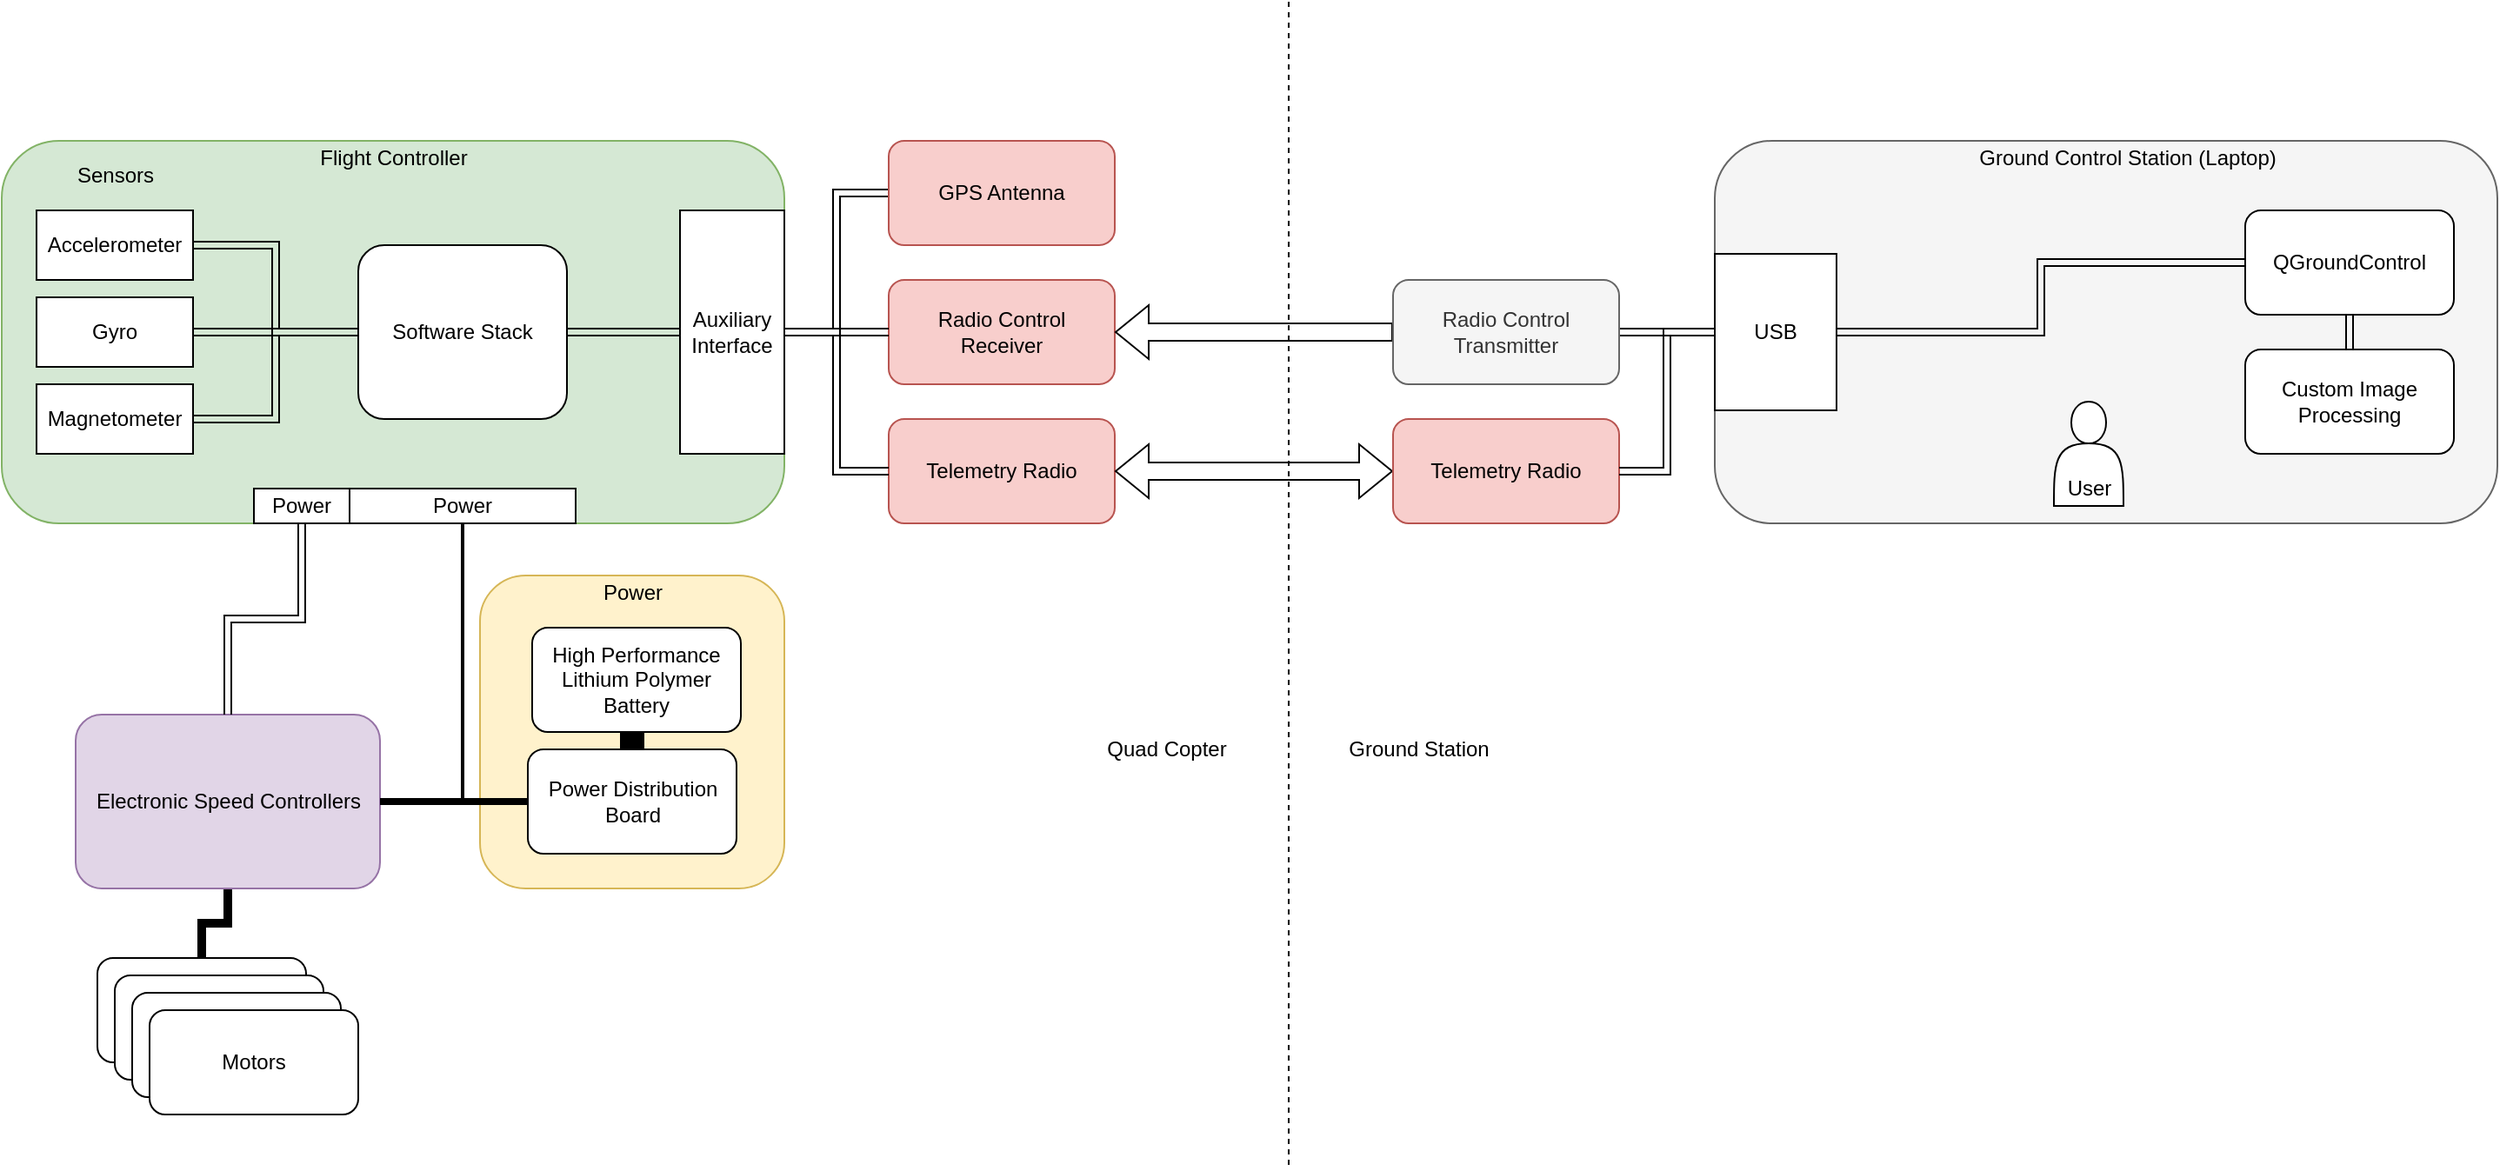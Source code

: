 <mxfile version="13.8.0" type="github">
  <diagram id="L57OoSPGVFHZ4M9xEeLx" name="Page-1">
    <mxGraphModel dx="1833" dy="1598" grid="1" gridSize="10" guides="1" tooltips="1" connect="1" arrows="1" fold="1" page="1" pageScale="1" pageWidth="850" pageHeight="1100" math="0" shadow="0">
      <root>
        <mxCell id="0" />
        <mxCell id="1" parent="0" />
        <mxCell id="2hWn7nPDc2WVTGScbuD9-1" value="" style="endArrow=none;dashed=1;html=1;" parent="1" edge="1">
          <mxGeometry width="50" height="50" relative="1" as="geometry">
            <mxPoint x="850" y="120" as="sourcePoint" />
            <mxPoint x="850" y="790" as="targetPoint" />
          </mxGeometry>
        </mxCell>
        <mxCell id="2hWn7nPDc2WVTGScbuD9-3" value="" style="rounded=1;whiteSpace=wrap;html=1;fillColor=#d5e8d4;strokeColor=#82b366;" parent="1" vertex="1">
          <mxGeometry x="110" y="200" width="450" height="220" as="geometry" />
        </mxCell>
        <mxCell id="2hWn7nPDc2WVTGScbuD9-8" value="Flight Controller" style="text;html=1;resizable=0;autosize=1;align=center;verticalAlign=middle;points=[];fillColor=none;strokeColor=none;rounded=0;" parent="1" vertex="1">
          <mxGeometry x="285" y="200" width="100" height="20" as="geometry" />
        </mxCell>
        <mxCell id="2hWn7nPDc2WVTGScbuD9-61" style="edgeStyle=orthogonalEdgeStyle;rounded=0;orthogonalLoop=1;jettySize=auto;html=1;exitX=1;exitY=0.5;exitDx=0;exitDy=0;entryX=0;entryY=0.5;entryDx=0;entryDy=0;endArrow=none;endFill=0;strokeWidth=1;shape=link;" parent="1" source="2hWn7nPDc2WVTGScbuD9-10" target="2hWn7nPDc2WVTGScbuD9-60" edge="1">
          <mxGeometry relative="1" as="geometry" />
        </mxCell>
        <mxCell id="2hWn7nPDc2WVTGScbuD9-10" value="Accelerometer" style="rounded=0;whiteSpace=wrap;html=1;" parent="1" vertex="1">
          <mxGeometry x="130" y="240" width="90" height="40" as="geometry" />
        </mxCell>
        <mxCell id="2hWn7nPDc2WVTGScbuD9-62" style="edgeStyle=orthogonalEdgeStyle;shape=link;rounded=0;orthogonalLoop=1;jettySize=auto;html=1;exitX=1;exitY=0.5;exitDx=0;exitDy=0;entryX=0;entryY=0.5;entryDx=0;entryDy=0;endArrow=none;endFill=0;strokeWidth=1;" parent="1" source="2hWn7nPDc2WVTGScbuD9-11" target="2hWn7nPDc2WVTGScbuD9-60" edge="1">
          <mxGeometry relative="1" as="geometry" />
        </mxCell>
        <mxCell id="2hWn7nPDc2WVTGScbuD9-11" value="Gyro" style="rounded=0;whiteSpace=wrap;html=1;" parent="1" vertex="1">
          <mxGeometry x="130" y="290" width="90" height="40" as="geometry" />
        </mxCell>
        <mxCell id="2hWn7nPDc2WVTGScbuD9-63" style="edgeStyle=orthogonalEdgeStyle;shape=link;rounded=0;orthogonalLoop=1;jettySize=auto;html=1;exitX=1;exitY=0.5;exitDx=0;exitDy=0;entryX=0;entryY=0.5;entryDx=0;entryDy=0;endArrow=none;endFill=0;strokeWidth=1;" parent="1" source="2hWn7nPDc2WVTGScbuD9-12" target="2hWn7nPDc2WVTGScbuD9-60" edge="1">
          <mxGeometry relative="1" as="geometry" />
        </mxCell>
        <mxCell id="2hWn7nPDc2WVTGScbuD9-12" value="Magnetometer" style="rounded=0;whiteSpace=wrap;html=1;" parent="1" vertex="1">
          <mxGeometry x="130" y="340" width="90" height="40" as="geometry" />
        </mxCell>
        <mxCell id="2hWn7nPDc2WVTGScbuD9-13" value="Ground&amp;nbsp;Station" style="text;html=1;strokeColor=none;fillColor=none;align=center;verticalAlign=middle;whiteSpace=wrap;rounded=0;" parent="1" vertex="1">
          <mxGeometry x="870" y="540" width="110" height="20" as="geometry" />
        </mxCell>
        <mxCell id="2hWn7nPDc2WVTGScbuD9-14" value="Quad Copter" style="text;html=1;strokeColor=none;fillColor=none;align=center;verticalAlign=middle;whiteSpace=wrap;rounded=0;" parent="1" vertex="1">
          <mxGeometry x="740" y="540" width="80" height="20" as="geometry" />
        </mxCell>
        <mxCell id="2hWn7nPDc2WVTGScbuD9-43" style="edgeStyle=orthogonalEdgeStyle;shape=link;rounded=0;orthogonalLoop=1;jettySize=auto;html=1;exitX=0;exitY=0.5;exitDx=0;exitDy=0;entryX=1;entryY=0.5;entryDx=0;entryDy=0;endArrow=none;endFill=0;" parent="1" source="2hWn7nPDc2WVTGScbuD9-16" target="2hWn7nPDc2WVTGScbuD9-41" edge="1">
          <mxGeometry relative="1" as="geometry" />
        </mxCell>
        <mxCell id="2hWn7nPDc2WVTGScbuD9-16" value="GPS Antenna" style="rounded=1;whiteSpace=wrap;html=1;fillColor=#f8cecc;strokeColor=#b85450;" parent="1" vertex="1">
          <mxGeometry x="620" y="200" width="130" height="60" as="geometry" />
        </mxCell>
        <mxCell id="2hWn7nPDc2WVTGScbuD9-19" value="Telemetry Radio" style="rounded=1;whiteSpace=wrap;html=1;fillColor=#f8cecc;strokeColor=#b85450;" parent="1" vertex="1">
          <mxGeometry x="620" y="360" width="130" height="60" as="geometry" />
        </mxCell>
        <mxCell id="2hWn7nPDc2WVTGScbuD9-23" value="Sensors" style="text;html=1;resizable=0;autosize=1;align=center;verticalAlign=middle;points=[];fillColor=none;strokeColor=none;rounded=0;" parent="1" vertex="1">
          <mxGeometry x="145" y="210" width="60" height="20" as="geometry" />
        </mxCell>
        <mxCell id="2hWn7nPDc2WVTGScbuD9-28" value="" style="rounded=1;whiteSpace=wrap;html=1;fillColor=#f5f5f5;strokeColor=#666666;fontColor=#333333;direction=east;" parent="1" vertex="1">
          <mxGeometry x="1095" y="200" width="450" height="220" as="geometry" />
        </mxCell>
        <mxCell id="2hWn7nPDc2WVTGScbuD9-29" value="Ground Control Station (Laptop)" style="text;html=1;strokeColor=none;fillColor=none;align=center;verticalAlign=middle;whiteSpace=wrap;rounded=0;direction=east;" parent="1" vertex="1">
          <mxGeometry x="1235" y="200" width="195" height="20" as="geometry" />
        </mxCell>
        <mxCell id="2hWn7nPDc2WVTGScbuD9-33" style="edgeStyle=orthogonalEdgeStyle;shape=link;rounded=0;orthogonalLoop=1;jettySize=auto;html=1;exitX=0.5;exitY=1;exitDx=0;exitDy=0;entryX=0.5;entryY=0;entryDx=0;entryDy=0;endArrow=none;endFill=0;" parent="1" source="2hWn7nPDc2WVTGScbuD9-30" target="2hWn7nPDc2WVTGScbuD9-32" edge="1">
          <mxGeometry relative="1" as="geometry" />
        </mxCell>
        <mxCell id="mVWEg_uPM2EeYKb2raaq-5" style="edgeStyle=orthogonalEdgeStyle;rounded=0;orthogonalLoop=1;jettySize=auto;html=1;exitX=0;exitY=0.5;exitDx=0;exitDy=0;entryX=1;entryY=0.5;entryDx=0;entryDy=0;shape=link;" edge="1" parent="1" source="2hWn7nPDc2WVTGScbuD9-30" target="2hWn7nPDc2WVTGScbuD9-35">
          <mxGeometry relative="1" as="geometry" />
        </mxCell>
        <mxCell id="2hWn7nPDc2WVTGScbuD9-30" value="QGroundControl" style="rounded=1;whiteSpace=wrap;html=1;direction=east;" parent="1" vertex="1">
          <mxGeometry x="1400" y="240" width="120" height="60" as="geometry" />
        </mxCell>
        <mxCell id="mVWEg_uPM2EeYKb2raaq-10" style="edgeStyle=orthogonalEdgeStyle;shape=flexArrow;rounded=0;orthogonalLoop=1;jettySize=auto;html=1;exitX=0;exitY=0.5;exitDx=0;exitDy=0;entryX=1;entryY=0.5;entryDx=0;entryDy=0;startArrow=block;startFill=0;" edge="1" parent="1" source="2hWn7nPDc2WVTGScbuD9-31" target="2hWn7nPDc2WVTGScbuD9-19">
          <mxGeometry relative="1" as="geometry" />
        </mxCell>
        <mxCell id="2hWn7nPDc2WVTGScbuD9-31" value="Telemetry Radio" style="rounded=1;whiteSpace=wrap;html=1;fillColor=#f8cecc;strokeColor=#b85450;direction=east;" parent="1" vertex="1">
          <mxGeometry x="910" y="360" width="130" height="60" as="geometry" />
        </mxCell>
        <mxCell id="2hWn7nPDc2WVTGScbuD9-32" value="Custom Image Processing" style="rounded=1;whiteSpace=wrap;html=1;direction=east;" parent="1" vertex="1">
          <mxGeometry x="1400" y="320" width="120" height="60" as="geometry" />
        </mxCell>
        <mxCell id="2hWn7nPDc2WVTGScbuD9-34" value="Radio Control&lt;br&gt;Receiver" style="rounded=1;whiteSpace=wrap;html=1;fillColor=#f8cecc;strokeColor=#b85450;" parent="1" vertex="1">
          <mxGeometry x="620" y="280" width="130" height="60" as="geometry" />
        </mxCell>
        <mxCell id="mVWEg_uPM2EeYKb2raaq-6" style="edgeStyle=orthogonalEdgeStyle;shape=link;rounded=0;orthogonalLoop=1;jettySize=auto;html=1;exitX=0;exitY=0.5;exitDx=0;exitDy=0;entryX=1;entryY=0.5;entryDx=0;entryDy=0;" edge="1" parent="1" source="2hWn7nPDc2WVTGScbuD9-35" target="2hWn7nPDc2WVTGScbuD9-39">
          <mxGeometry relative="1" as="geometry" />
        </mxCell>
        <mxCell id="mVWEg_uPM2EeYKb2raaq-7" style="edgeStyle=orthogonalEdgeStyle;shape=link;rounded=0;orthogonalLoop=1;jettySize=auto;html=1;exitX=0;exitY=0.5;exitDx=0;exitDy=0;entryX=1;entryY=0.5;entryDx=0;entryDy=0;" edge="1" parent="1" source="2hWn7nPDc2WVTGScbuD9-35" target="2hWn7nPDc2WVTGScbuD9-31">
          <mxGeometry relative="1" as="geometry" />
        </mxCell>
        <mxCell id="2hWn7nPDc2WVTGScbuD9-35" value="USB" style="rounded=0;whiteSpace=wrap;html=1;direction=east;" parent="1" vertex="1">
          <mxGeometry x="1095" y="265" width="70" height="90" as="geometry" />
        </mxCell>
        <mxCell id="mVWEg_uPM2EeYKb2raaq-9" style="edgeStyle=orthogonalEdgeStyle;shape=flexArrow;rounded=0;orthogonalLoop=1;jettySize=auto;html=1;exitX=0;exitY=0.5;exitDx=0;exitDy=0;entryX=1;entryY=0.5;entryDx=0;entryDy=0;startArrow=none;startFill=0;" edge="1" parent="1" source="2hWn7nPDc2WVTGScbuD9-39" target="2hWn7nPDc2WVTGScbuD9-34">
          <mxGeometry relative="1" as="geometry" />
        </mxCell>
        <mxCell id="2hWn7nPDc2WVTGScbuD9-39" value="Radio Control Transmitter" style="rounded=1;whiteSpace=wrap;html=1;fillColor=#f5f5f5;strokeColor=#666666;fontColor=#333333;direction=east;" parent="1" vertex="1">
          <mxGeometry x="910" y="280" width="130" height="60" as="geometry" />
        </mxCell>
        <mxCell id="2hWn7nPDc2WVTGScbuD9-42" style="edgeStyle=orthogonalEdgeStyle;shape=link;rounded=0;orthogonalLoop=1;jettySize=auto;html=1;exitX=1;exitY=0.5;exitDx=0;exitDy=0;entryX=0;entryY=0.5;entryDx=0;entryDy=0;endArrow=none;endFill=0;" parent="1" source="2hWn7nPDc2WVTGScbuD9-41" target="2hWn7nPDc2WVTGScbuD9-34" edge="1">
          <mxGeometry relative="1" as="geometry" />
        </mxCell>
        <mxCell id="2hWn7nPDc2WVTGScbuD9-44" style="edgeStyle=orthogonalEdgeStyle;shape=link;rounded=0;orthogonalLoop=1;jettySize=auto;html=1;exitX=1;exitY=0.5;exitDx=0;exitDy=0;entryX=0;entryY=0.5;entryDx=0;entryDy=0;endArrow=none;endFill=0;" parent="1" source="2hWn7nPDc2WVTGScbuD9-41" target="2hWn7nPDc2WVTGScbuD9-19" edge="1">
          <mxGeometry relative="1" as="geometry" />
        </mxCell>
        <mxCell id="2hWn7nPDc2WVTGScbuD9-41" value="Auxiliary Interface" style="rounded=0;whiteSpace=wrap;html=1;" parent="1" vertex="1">
          <mxGeometry x="500" y="240" width="60" height="140" as="geometry" />
        </mxCell>
        <mxCell id="2hWn7nPDc2WVTGScbuD9-45" value="" style="rounded=1;whiteSpace=wrap;html=1;fillColor=#fff2cc;strokeColor=#d6b656;" parent="1" vertex="1">
          <mxGeometry x="385" y="450" width="175" height="180" as="geometry" />
        </mxCell>
        <mxCell id="2hWn7nPDc2WVTGScbuD9-77" style="edgeStyle=orthogonalEdgeStyle;rounded=0;orthogonalLoop=1;jettySize=auto;html=1;exitX=0.5;exitY=1;exitDx=0;exitDy=0;startArrow=none;startFill=0;endArrow=none;endFill=0;strokeWidth=5;" parent="1" source="2hWn7nPDc2WVTGScbuD9-48" target="2hWn7nPDc2WVTGScbuD9-67" edge="1">
          <mxGeometry relative="1" as="geometry" />
        </mxCell>
        <mxCell id="2hWn7nPDc2WVTGScbuD9-48" value="Electronic Speed Controllers" style="rounded=1;whiteSpace=wrap;html=1;fillColor=#e1d5e7;strokeColor=#9673a6;" parent="1" vertex="1">
          <mxGeometry x="152.5" y="530" width="175" height="100" as="geometry" />
        </mxCell>
        <mxCell id="2hWn7nPDc2WVTGScbuD9-71" style="edgeStyle=orthogonalEdgeStyle;rounded=0;orthogonalLoop=1;jettySize=auto;html=1;exitX=0;exitY=0.5;exitDx=0;exitDy=0;startArrow=none;startFill=0;endArrow=none;endFill=0;endSize=2;strokeWidth=2;" parent="1" source="2hWn7nPDc2WVTGScbuD9-54" target="2hWn7nPDc2WVTGScbuD9-65" edge="1">
          <mxGeometry relative="1" as="geometry" />
        </mxCell>
        <mxCell id="2hWn7nPDc2WVTGScbuD9-74" style="edgeStyle=orthogonalEdgeStyle;rounded=0;orthogonalLoop=1;jettySize=auto;html=1;exitX=0;exitY=0.5;exitDx=0;exitDy=0;entryX=1;entryY=0.5;entryDx=0;entryDy=0;startArrow=none;startFill=0;endArrow=none;endFill=0;endSize=2;strokeWidth=4;" parent="1" source="2hWn7nPDc2WVTGScbuD9-54" target="2hWn7nPDc2WVTGScbuD9-48" edge="1">
          <mxGeometry relative="1" as="geometry" />
        </mxCell>
        <mxCell id="2hWn7nPDc2WVTGScbuD9-54" value="Power Distribution Board" style="rounded=1;whiteSpace=wrap;html=1;" parent="1" vertex="1">
          <mxGeometry x="412.5" y="550" width="120" height="60" as="geometry" />
        </mxCell>
        <mxCell id="2hWn7nPDc2WVTGScbuD9-55" value="Power" style="text;html=1;strokeColor=none;fillColor=none;align=center;verticalAlign=middle;whiteSpace=wrap;rounded=0;" parent="1" vertex="1">
          <mxGeometry x="452.5" y="450" width="40" height="20" as="geometry" />
        </mxCell>
        <mxCell id="2hWn7nPDc2WVTGScbuD9-72" style="edgeStyle=orthogonalEdgeStyle;rounded=0;orthogonalLoop=1;jettySize=auto;html=1;exitX=0.5;exitY=1;exitDx=0;exitDy=0;entryX=0.5;entryY=0;entryDx=0;entryDy=0;startArrow=none;startFill=0;endArrow=none;endFill=0;endSize=2;strokeWidth=14;" parent="1" source="2hWn7nPDc2WVTGScbuD9-57" target="2hWn7nPDc2WVTGScbuD9-54" edge="1">
          <mxGeometry relative="1" as="geometry" />
        </mxCell>
        <mxCell id="2hWn7nPDc2WVTGScbuD9-57" value="&lt;span&gt;High Performance Lithium Polymer Battery&lt;/span&gt;" style="rounded=1;whiteSpace=wrap;html=1;" parent="1" vertex="1">
          <mxGeometry x="415" y="480" width="120" height="60" as="geometry" />
        </mxCell>
        <mxCell id="2hWn7nPDc2WVTGScbuD9-64" style="edgeStyle=orthogonalEdgeStyle;shape=link;rounded=0;orthogonalLoop=1;jettySize=auto;html=1;exitX=1;exitY=0.5;exitDx=0;exitDy=0;endArrow=none;endFill=0;strokeWidth=1;" parent="1" source="2hWn7nPDc2WVTGScbuD9-60" target="2hWn7nPDc2WVTGScbuD9-41" edge="1">
          <mxGeometry relative="1" as="geometry" />
        </mxCell>
        <mxCell id="2hWn7nPDc2WVTGScbuD9-60" value="Software Stack" style="rounded=1;whiteSpace=wrap;html=1;" parent="1" vertex="1">
          <mxGeometry x="315" y="260" width="120" height="100" as="geometry" />
        </mxCell>
        <mxCell id="2hWn7nPDc2WVTGScbuD9-65" value="Power" style="rounded=0;whiteSpace=wrap;html=1;" parent="1" vertex="1">
          <mxGeometry x="310" y="400" width="130" height="20" as="geometry" />
        </mxCell>
        <mxCell id="2hWn7nPDc2WVTGScbuD9-67" value="Motor" style="rounded=1;whiteSpace=wrap;html=1;" parent="1" vertex="1">
          <mxGeometry x="165" y="670" width="120" height="60" as="geometry" />
        </mxCell>
        <mxCell id="2hWn7nPDc2WVTGScbuD9-68" value="Motor" style="rounded=1;whiteSpace=wrap;html=1;" parent="1" vertex="1">
          <mxGeometry x="175" y="680" width="120" height="60" as="geometry" />
        </mxCell>
        <mxCell id="2hWn7nPDc2WVTGScbuD9-69" value="Motor" style="rounded=1;whiteSpace=wrap;html=1;" parent="1" vertex="1">
          <mxGeometry x="185" y="690" width="120" height="60" as="geometry" />
        </mxCell>
        <mxCell id="2hWn7nPDc2WVTGScbuD9-70" value="Motors" style="rounded=1;whiteSpace=wrap;html=1;" parent="1" vertex="1">
          <mxGeometry x="195" y="700" width="120" height="60" as="geometry" />
        </mxCell>
        <mxCell id="2hWn7nPDc2WVTGScbuD9-76" style="edgeStyle=orthogonalEdgeStyle;rounded=0;orthogonalLoop=1;jettySize=auto;html=1;exitX=0.5;exitY=1;exitDx=0;exitDy=0;entryX=0.5;entryY=0;entryDx=0;entryDy=0;startArrow=none;startFill=0;endArrow=none;endFill=0;strokeWidth=1;shape=link;" parent="1" source="2hWn7nPDc2WVTGScbuD9-75" target="2hWn7nPDc2WVTGScbuD9-48" edge="1">
          <mxGeometry relative="1" as="geometry" />
        </mxCell>
        <mxCell id="2hWn7nPDc2WVTGScbuD9-75" value="Power" style="rounded=0;whiteSpace=wrap;html=1;" parent="1" vertex="1">
          <mxGeometry x="255" y="400" width="55" height="20" as="geometry" />
        </mxCell>
        <mxCell id="2hWn7nPDc2WVTGScbuD9-83" value="" style="shape=actor;whiteSpace=wrap;html=1;direction=east;" parent="1" vertex="1">
          <mxGeometry x="1290" y="350" width="40" height="60" as="geometry" />
        </mxCell>
        <mxCell id="mVWEg_uPM2EeYKb2raaq-11" value="User" style="text;html=1;align=center;verticalAlign=middle;resizable=0;points=[];autosize=1;" vertex="1" parent="1">
          <mxGeometry x="1290" y="390" width="40" height="20" as="geometry" />
        </mxCell>
      </root>
    </mxGraphModel>
  </diagram>
</mxfile>
